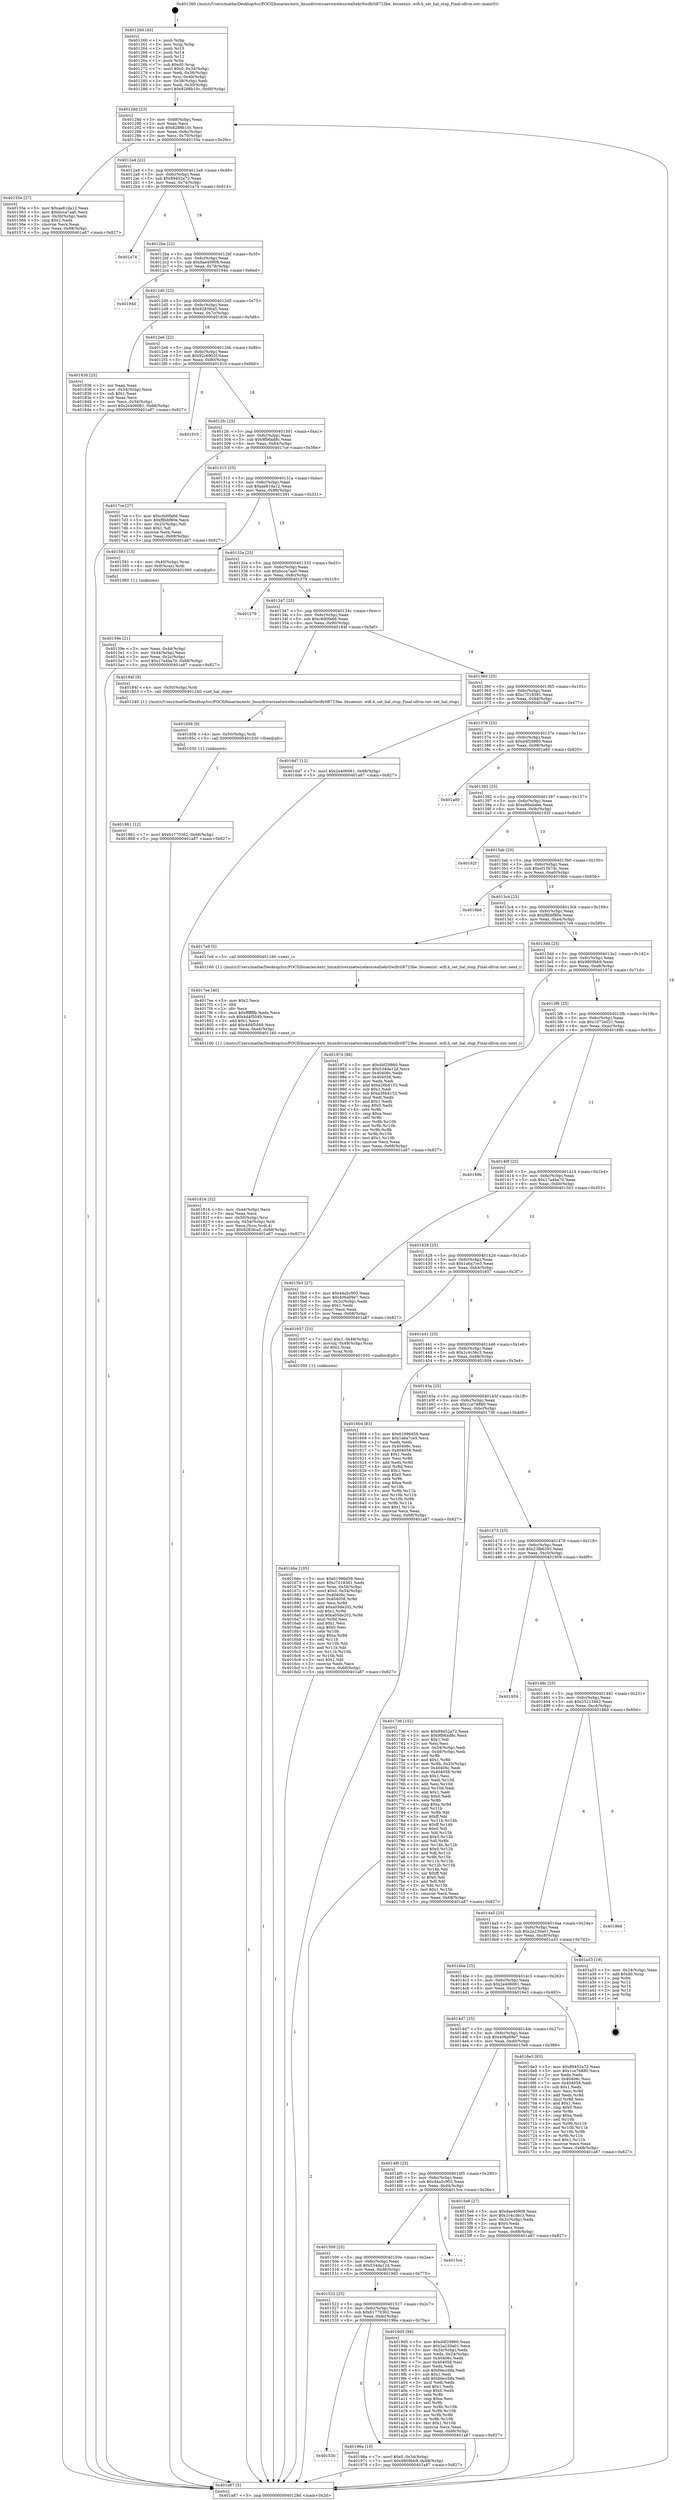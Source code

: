 digraph "0x401260" {
  label = "0x401260 (/mnt/c/Users/mathe/Desktop/tcc/POCII/binaries/extr_linuxdriversnetwirelessrealtekrtlwifirtl8723be..btcoexist..wifi.h_set_hal_stop_Final-ollvm.out::main(0))"
  labelloc = "t"
  node[shape=record]

  Entry [label="",width=0.3,height=0.3,shape=circle,fillcolor=black,style=filled]
  "0x40128d" [label="{
     0x40128d [23]\l
     | [instrs]\l
     &nbsp;&nbsp;0x40128d \<+3\>: mov -0x68(%rbp),%eax\l
     &nbsp;&nbsp;0x401290 \<+2\>: mov %eax,%ecx\l
     &nbsp;&nbsp;0x401292 \<+6\>: sub $0x8288b10c,%ecx\l
     &nbsp;&nbsp;0x401298 \<+3\>: mov %eax,-0x6c(%rbp)\l
     &nbsp;&nbsp;0x40129b \<+3\>: mov %ecx,-0x70(%rbp)\l
     &nbsp;&nbsp;0x40129e \<+6\>: je 000000000040155e \<main+0x2fe\>\l
  }"]
  "0x40155e" [label="{
     0x40155e [27]\l
     | [instrs]\l
     &nbsp;&nbsp;0x40155e \<+5\>: mov $0xae81da12,%eax\l
     &nbsp;&nbsp;0x401563 \<+5\>: mov $0xbcca7aa0,%ecx\l
     &nbsp;&nbsp;0x401568 \<+3\>: mov -0x30(%rbp),%edx\l
     &nbsp;&nbsp;0x40156b \<+3\>: cmp $0x2,%edx\l
     &nbsp;&nbsp;0x40156e \<+3\>: cmovne %ecx,%eax\l
     &nbsp;&nbsp;0x401571 \<+3\>: mov %eax,-0x68(%rbp)\l
     &nbsp;&nbsp;0x401574 \<+5\>: jmp 0000000000401a87 \<main+0x827\>\l
  }"]
  "0x4012a4" [label="{
     0x4012a4 [22]\l
     | [instrs]\l
     &nbsp;&nbsp;0x4012a4 \<+5\>: jmp 00000000004012a9 \<main+0x49\>\l
     &nbsp;&nbsp;0x4012a9 \<+3\>: mov -0x6c(%rbp),%eax\l
     &nbsp;&nbsp;0x4012ac \<+5\>: sub $0x89452a72,%eax\l
     &nbsp;&nbsp;0x4012b1 \<+3\>: mov %eax,-0x74(%rbp)\l
     &nbsp;&nbsp;0x4012b4 \<+6\>: je 0000000000401a74 \<main+0x814\>\l
  }"]
  "0x401a87" [label="{
     0x401a87 [5]\l
     | [instrs]\l
     &nbsp;&nbsp;0x401a87 \<+5\>: jmp 000000000040128d \<main+0x2d\>\l
  }"]
  "0x401260" [label="{
     0x401260 [45]\l
     | [instrs]\l
     &nbsp;&nbsp;0x401260 \<+1\>: push %rbp\l
     &nbsp;&nbsp;0x401261 \<+3\>: mov %rsp,%rbp\l
     &nbsp;&nbsp;0x401264 \<+2\>: push %r15\l
     &nbsp;&nbsp;0x401266 \<+2\>: push %r14\l
     &nbsp;&nbsp;0x401268 \<+2\>: push %r12\l
     &nbsp;&nbsp;0x40126a \<+1\>: push %rbx\l
     &nbsp;&nbsp;0x40126b \<+7\>: sub $0xd0,%rsp\l
     &nbsp;&nbsp;0x401272 \<+7\>: movl $0x0,-0x34(%rbp)\l
     &nbsp;&nbsp;0x401279 \<+3\>: mov %edi,-0x38(%rbp)\l
     &nbsp;&nbsp;0x40127c \<+4\>: mov %rsi,-0x40(%rbp)\l
     &nbsp;&nbsp;0x401280 \<+3\>: mov -0x38(%rbp),%edi\l
     &nbsp;&nbsp;0x401283 \<+3\>: mov %edi,-0x30(%rbp)\l
     &nbsp;&nbsp;0x401286 \<+7\>: movl $0x8288b10c,-0x68(%rbp)\l
  }"]
  Exit [label="",width=0.3,height=0.3,shape=circle,fillcolor=black,style=filled,peripheries=2]
  "0x401a74" [label="{
     0x401a74\l
  }", style=dashed]
  "0x4012ba" [label="{
     0x4012ba [22]\l
     | [instrs]\l
     &nbsp;&nbsp;0x4012ba \<+5\>: jmp 00000000004012bf \<main+0x5f\>\l
     &nbsp;&nbsp;0x4012bf \<+3\>: mov -0x6c(%rbp),%eax\l
     &nbsp;&nbsp;0x4012c2 \<+5\>: sub $0x8ae40908,%eax\l
     &nbsp;&nbsp;0x4012c7 \<+3\>: mov %eax,-0x78(%rbp)\l
     &nbsp;&nbsp;0x4012ca \<+6\>: je 000000000040194d \<main+0x6ed\>\l
  }"]
  "0x40153b" [label="{
     0x40153b\l
  }", style=dashed]
  "0x40194d" [label="{
     0x40194d\l
  }", style=dashed]
  "0x4012d0" [label="{
     0x4012d0 [22]\l
     | [instrs]\l
     &nbsp;&nbsp;0x4012d0 \<+5\>: jmp 00000000004012d5 \<main+0x75\>\l
     &nbsp;&nbsp;0x4012d5 \<+3\>: mov -0x6c(%rbp),%eax\l
     &nbsp;&nbsp;0x4012d8 \<+5\>: sub $0x9283fca5,%eax\l
     &nbsp;&nbsp;0x4012dd \<+3\>: mov %eax,-0x7c(%rbp)\l
     &nbsp;&nbsp;0x4012e0 \<+6\>: je 0000000000401836 \<main+0x5d6\>\l
  }"]
  "0x40196a" [label="{
     0x40196a [19]\l
     | [instrs]\l
     &nbsp;&nbsp;0x40196a \<+7\>: movl $0x0,-0x34(%rbp)\l
     &nbsp;&nbsp;0x401971 \<+7\>: movl $0x9809bb9,-0x68(%rbp)\l
     &nbsp;&nbsp;0x401978 \<+5\>: jmp 0000000000401a87 \<main+0x827\>\l
  }"]
  "0x401836" [label="{
     0x401836 [25]\l
     | [instrs]\l
     &nbsp;&nbsp;0x401836 \<+2\>: xor %eax,%eax\l
     &nbsp;&nbsp;0x401838 \<+3\>: mov -0x54(%rbp),%ecx\l
     &nbsp;&nbsp;0x40183b \<+3\>: sub $0x1,%eax\l
     &nbsp;&nbsp;0x40183e \<+2\>: sub %eax,%ecx\l
     &nbsp;&nbsp;0x401840 \<+3\>: mov %ecx,-0x54(%rbp)\l
     &nbsp;&nbsp;0x401843 \<+7\>: movl $0x2e406061,-0x68(%rbp)\l
     &nbsp;&nbsp;0x40184a \<+5\>: jmp 0000000000401a87 \<main+0x827\>\l
  }"]
  "0x4012e6" [label="{
     0x4012e6 [22]\l
     | [instrs]\l
     &nbsp;&nbsp;0x4012e6 \<+5\>: jmp 00000000004012eb \<main+0x8b\>\l
     &nbsp;&nbsp;0x4012eb \<+3\>: mov -0x6c(%rbp),%eax\l
     &nbsp;&nbsp;0x4012ee \<+5\>: sub $0x92c6902f,%eax\l
     &nbsp;&nbsp;0x4012f3 \<+3\>: mov %eax,-0x80(%rbp)\l
     &nbsp;&nbsp;0x4012f6 \<+6\>: je 0000000000401910 \<main+0x6b0\>\l
  }"]
  "0x401522" [label="{
     0x401522 [25]\l
     | [instrs]\l
     &nbsp;&nbsp;0x401522 \<+5\>: jmp 0000000000401527 \<main+0x2c7\>\l
     &nbsp;&nbsp;0x401527 \<+3\>: mov -0x6c(%rbp),%eax\l
     &nbsp;&nbsp;0x40152a \<+5\>: sub $0x61770362,%eax\l
     &nbsp;&nbsp;0x40152f \<+6\>: mov %eax,-0xdc(%rbp)\l
     &nbsp;&nbsp;0x401535 \<+6\>: je 000000000040196a \<main+0x70a\>\l
  }"]
  "0x401910" [label="{
     0x401910\l
  }", style=dashed]
  "0x4012fc" [label="{
     0x4012fc [25]\l
     | [instrs]\l
     &nbsp;&nbsp;0x4012fc \<+5\>: jmp 0000000000401301 \<main+0xa1\>\l
     &nbsp;&nbsp;0x401301 \<+3\>: mov -0x6c(%rbp),%eax\l
     &nbsp;&nbsp;0x401304 \<+5\>: sub $0x9fb6ad8c,%eax\l
     &nbsp;&nbsp;0x401309 \<+6\>: mov %eax,-0x84(%rbp)\l
     &nbsp;&nbsp;0x40130f \<+6\>: je 00000000004017ce \<main+0x56e\>\l
  }"]
  "0x4019d5" [label="{
     0x4019d5 [94]\l
     | [instrs]\l
     &nbsp;&nbsp;0x4019d5 \<+5\>: mov $0xd4f29860,%eax\l
     &nbsp;&nbsp;0x4019da \<+5\>: mov $0x2a230a01,%ecx\l
     &nbsp;&nbsp;0x4019df \<+3\>: mov -0x34(%rbp),%edx\l
     &nbsp;&nbsp;0x4019e2 \<+3\>: mov %edx,-0x24(%rbp)\l
     &nbsp;&nbsp;0x4019e5 \<+7\>: mov 0x40406c,%edx\l
     &nbsp;&nbsp;0x4019ec \<+7\>: mov 0x404058,%esi\l
     &nbsp;&nbsp;0x4019f3 \<+2\>: mov %edx,%edi\l
     &nbsp;&nbsp;0x4019f5 \<+6\>: sub $0xfdeccbfa,%edi\l
     &nbsp;&nbsp;0x4019fb \<+3\>: sub $0x1,%edi\l
     &nbsp;&nbsp;0x4019fe \<+6\>: add $0xfdeccbfa,%edi\l
     &nbsp;&nbsp;0x401a04 \<+3\>: imul %edi,%edx\l
     &nbsp;&nbsp;0x401a07 \<+3\>: and $0x1,%edx\l
     &nbsp;&nbsp;0x401a0a \<+3\>: cmp $0x0,%edx\l
     &nbsp;&nbsp;0x401a0d \<+4\>: sete %r8b\l
     &nbsp;&nbsp;0x401a11 \<+3\>: cmp $0xa,%esi\l
     &nbsp;&nbsp;0x401a14 \<+4\>: setl %r9b\l
     &nbsp;&nbsp;0x401a18 \<+3\>: mov %r8b,%r10b\l
     &nbsp;&nbsp;0x401a1b \<+3\>: and %r9b,%r10b\l
     &nbsp;&nbsp;0x401a1e \<+3\>: xor %r9b,%r8b\l
     &nbsp;&nbsp;0x401a21 \<+3\>: or %r8b,%r10b\l
     &nbsp;&nbsp;0x401a24 \<+4\>: test $0x1,%r10b\l
     &nbsp;&nbsp;0x401a28 \<+3\>: cmovne %ecx,%eax\l
     &nbsp;&nbsp;0x401a2b \<+3\>: mov %eax,-0x68(%rbp)\l
     &nbsp;&nbsp;0x401a2e \<+5\>: jmp 0000000000401a87 \<main+0x827\>\l
  }"]
  "0x4017ce" [label="{
     0x4017ce [27]\l
     | [instrs]\l
     &nbsp;&nbsp;0x4017ce \<+5\>: mov $0xc6d0fa66,%eax\l
     &nbsp;&nbsp;0x4017d3 \<+5\>: mov $0xf8bbf80e,%ecx\l
     &nbsp;&nbsp;0x4017d8 \<+3\>: mov -0x25(%rbp),%dl\l
     &nbsp;&nbsp;0x4017db \<+3\>: test $0x1,%dl\l
     &nbsp;&nbsp;0x4017de \<+3\>: cmovne %ecx,%eax\l
     &nbsp;&nbsp;0x4017e1 \<+3\>: mov %eax,-0x68(%rbp)\l
     &nbsp;&nbsp;0x4017e4 \<+5\>: jmp 0000000000401a87 \<main+0x827\>\l
  }"]
  "0x401315" [label="{
     0x401315 [25]\l
     | [instrs]\l
     &nbsp;&nbsp;0x401315 \<+5\>: jmp 000000000040131a \<main+0xba\>\l
     &nbsp;&nbsp;0x40131a \<+3\>: mov -0x6c(%rbp),%eax\l
     &nbsp;&nbsp;0x40131d \<+5\>: sub $0xae81da12,%eax\l
     &nbsp;&nbsp;0x401322 \<+6\>: mov %eax,-0x88(%rbp)\l
     &nbsp;&nbsp;0x401328 \<+6\>: je 0000000000401591 \<main+0x331\>\l
  }"]
  "0x401509" [label="{
     0x401509 [25]\l
     | [instrs]\l
     &nbsp;&nbsp;0x401509 \<+5\>: jmp 000000000040150e \<main+0x2ae\>\l
     &nbsp;&nbsp;0x40150e \<+3\>: mov -0x6c(%rbp),%eax\l
     &nbsp;&nbsp;0x401511 \<+5\>: sub $0x534da12d,%eax\l
     &nbsp;&nbsp;0x401516 \<+6\>: mov %eax,-0xd8(%rbp)\l
     &nbsp;&nbsp;0x40151c \<+6\>: je 00000000004019d5 \<main+0x775\>\l
  }"]
  "0x401591" [label="{
     0x401591 [13]\l
     | [instrs]\l
     &nbsp;&nbsp;0x401591 \<+4\>: mov -0x40(%rbp),%rax\l
     &nbsp;&nbsp;0x401595 \<+4\>: mov 0x8(%rax),%rdi\l
     &nbsp;&nbsp;0x401599 \<+5\>: call 0000000000401060 \<atoi@plt\>\l
     | [calls]\l
     &nbsp;&nbsp;0x401060 \{1\} (unknown)\l
  }"]
  "0x40132e" [label="{
     0x40132e [25]\l
     | [instrs]\l
     &nbsp;&nbsp;0x40132e \<+5\>: jmp 0000000000401333 \<main+0xd3\>\l
     &nbsp;&nbsp;0x401333 \<+3\>: mov -0x6c(%rbp),%eax\l
     &nbsp;&nbsp;0x401336 \<+5\>: sub $0xbcca7aa0,%eax\l
     &nbsp;&nbsp;0x40133b \<+6\>: mov %eax,-0x8c(%rbp)\l
     &nbsp;&nbsp;0x401341 \<+6\>: je 0000000000401579 \<main+0x319\>\l
  }"]
  "0x40159e" [label="{
     0x40159e [21]\l
     | [instrs]\l
     &nbsp;&nbsp;0x40159e \<+3\>: mov %eax,-0x44(%rbp)\l
     &nbsp;&nbsp;0x4015a1 \<+3\>: mov -0x44(%rbp),%eax\l
     &nbsp;&nbsp;0x4015a4 \<+3\>: mov %eax,-0x2c(%rbp)\l
     &nbsp;&nbsp;0x4015a7 \<+7\>: movl $0x17a4ba70,-0x68(%rbp)\l
     &nbsp;&nbsp;0x4015ae \<+5\>: jmp 0000000000401a87 \<main+0x827\>\l
  }"]
  "0x4015ce" [label="{
     0x4015ce\l
  }", style=dashed]
  "0x401579" [label="{
     0x401579\l
  }", style=dashed]
  "0x401347" [label="{
     0x401347 [25]\l
     | [instrs]\l
     &nbsp;&nbsp;0x401347 \<+5\>: jmp 000000000040134c \<main+0xec\>\l
     &nbsp;&nbsp;0x40134c \<+3\>: mov -0x6c(%rbp),%eax\l
     &nbsp;&nbsp;0x40134f \<+5\>: sub $0xc6d0fa66,%eax\l
     &nbsp;&nbsp;0x401354 \<+6\>: mov %eax,-0x90(%rbp)\l
     &nbsp;&nbsp;0x40135a \<+6\>: je 000000000040184f \<main+0x5ef\>\l
  }"]
  "0x401861" [label="{
     0x401861 [12]\l
     | [instrs]\l
     &nbsp;&nbsp;0x401861 \<+7\>: movl $0x61770362,-0x68(%rbp)\l
     &nbsp;&nbsp;0x401868 \<+5\>: jmp 0000000000401a87 \<main+0x827\>\l
  }"]
  "0x40184f" [label="{
     0x40184f [9]\l
     | [instrs]\l
     &nbsp;&nbsp;0x40184f \<+4\>: mov -0x50(%rbp),%rdi\l
     &nbsp;&nbsp;0x401853 \<+5\>: call 0000000000401240 \<set_hal_stop\>\l
     | [calls]\l
     &nbsp;&nbsp;0x401240 \{1\} (/mnt/c/Users/mathe/Desktop/tcc/POCII/binaries/extr_linuxdriversnetwirelessrealtekrtlwifirtl8723be..btcoexist..wifi.h_set_hal_stop_Final-ollvm.out::set_hal_stop)\l
  }"]
  "0x401360" [label="{
     0x401360 [25]\l
     | [instrs]\l
     &nbsp;&nbsp;0x401360 \<+5\>: jmp 0000000000401365 \<main+0x105\>\l
     &nbsp;&nbsp;0x401365 \<+3\>: mov -0x6c(%rbp),%eax\l
     &nbsp;&nbsp;0x401368 \<+5\>: sub $0xc7018381,%eax\l
     &nbsp;&nbsp;0x40136d \<+6\>: mov %eax,-0x94(%rbp)\l
     &nbsp;&nbsp;0x401373 \<+6\>: je 00000000004016d7 \<main+0x477\>\l
  }"]
  "0x401858" [label="{
     0x401858 [9]\l
     | [instrs]\l
     &nbsp;&nbsp;0x401858 \<+4\>: mov -0x50(%rbp),%rdi\l
     &nbsp;&nbsp;0x40185c \<+5\>: call 0000000000401030 \<free@plt\>\l
     | [calls]\l
     &nbsp;&nbsp;0x401030 \{1\} (unknown)\l
  }"]
  "0x4016d7" [label="{
     0x4016d7 [12]\l
     | [instrs]\l
     &nbsp;&nbsp;0x4016d7 \<+7\>: movl $0x2e406061,-0x68(%rbp)\l
     &nbsp;&nbsp;0x4016de \<+5\>: jmp 0000000000401a87 \<main+0x827\>\l
  }"]
  "0x401379" [label="{
     0x401379 [25]\l
     | [instrs]\l
     &nbsp;&nbsp;0x401379 \<+5\>: jmp 000000000040137e \<main+0x11e\>\l
     &nbsp;&nbsp;0x40137e \<+3\>: mov -0x6c(%rbp),%eax\l
     &nbsp;&nbsp;0x401381 \<+5\>: sub $0xd4f29860,%eax\l
     &nbsp;&nbsp;0x401386 \<+6\>: mov %eax,-0x98(%rbp)\l
     &nbsp;&nbsp;0x40138c \<+6\>: je 0000000000401a80 \<main+0x820\>\l
  }"]
  "0x401816" [label="{
     0x401816 [32]\l
     | [instrs]\l
     &nbsp;&nbsp;0x401816 \<+6\>: mov -0xe4(%rbp),%ecx\l
     &nbsp;&nbsp;0x40181c \<+3\>: imul %eax,%ecx\l
     &nbsp;&nbsp;0x40181f \<+4\>: mov -0x50(%rbp),%rsi\l
     &nbsp;&nbsp;0x401823 \<+4\>: movslq -0x54(%rbp),%rdi\l
     &nbsp;&nbsp;0x401827 \<+3\>: mov %ecx,(%rsi,%rdi,4)\l
     &nbsp;&nbsp;0x40182a \<+7\>: movl $0x9283fca5,-0x68(%rbp)\l
     &nbsp;&nbsp;0x401831 \<+5\>: jmp 0000000000401a87 \<main+0x827\>\l
  }"]
  "0x401a80" [label="{
     0x401a80\l
  }", style=dashed]
  "0x401392" [label="{
     0x401392 [25]\l
     | [instrs]\l
     &nbsp;&nbsp;0x401392 \<+5\>: jmp 0000000000401397 \<main+0x137\>\l
     &nbsp;&nbsp;0x401397 \<+3\>: mov -0x6c(%rbp),%eax\l
     &nbsp;&nbsp;0x40139a \<+5\>: sub $0xe86ebdee,%eax\l
     &nbsp;&nbsp;0x40139f \<+6\>: mov %eax,-0x9c(%rbp)\l
     &nbsp;&nbsp;0x4013a5 \<+6\>: je 000000000040192f \<main+0x6cf\>\l
  }"]
  "0x4017ee" [label="{
     0x4017ee [40]\l
     | [instrs]\l
     &nbsp;&nbsp;0x4017ee \<+5\>: mov $0x2,%ecx\l
     &nbsp;&nbsp;0x4017f3 \<+1\>: cltd\l
     &nbsp;&nbsp;0x4017f4 \<+2\>: idiv %ecx\l
     &nbsp;&nbsp;0x4017f6 \<+6\>: imul $0xfffffffe,%edx,%ecx\l
     &nbsp;&nbsp;0x4017fc \<+6\>: sub $0x4d4f5049,%ecx\l
     &nbsp;&nbsp;0x401802 \<+3\>: add $0x1,%ecx\l
     &nbsp;&nbsp;0x401805 \<+6\>: add $0x4d4f5049,%ecx\l
     &nbsp;&nbsp;0x40180b \<+6\>: mov %ecx,-0xe4(%rbp)\l
     &nbsp;&nbsp;0x401811 \<+5\>: call 0000000000401160 \<next_i\>\l
     | [calls]\l
     &nbsp;&nbsp;0x401160 \{1\} (/mnt/c/Users/mathe/Desktop/tcc/POCII/binaries/extr_linuxdriversnetwirelessrealtekrtlwifirtl8723be..btcoexist..wifi.h_set_hal_stop_Final-ollvm.out::next_i)\l
  }"]
  "0x40192f" [label="{
     0x40192f\l
  }", style=dashed]
  "0x4013ab" [label="{
     0x4013ab [25]\l
     | [instrs]\l
     &nbsp;&nbsp;0x4013ab \<+5\>: jmp 00000000004013b0 \<main+0x150\>\l
     &nbsp;&nbsp;0x4013b0 \<+3\>: mov -0x6c(%rbp),%eax\l
     &nbsp;&nbsp;0x4013b3 \<+5\>: sub $0xef15b74c,%eax\l
     &nbsp;&nbsp;0x4013b8 \<+6\>: mov %eax,-0xa0(%rbp)\l
     &nbsp;&nbsp;0x4013be \<+6\>: je 00000000004018b6 \<main+0x656\>\l
  }"]
  "0x40166e" [label="{
     0x40166e [105]\l
     | [instrs]\l
     &nbsp;&nbsp;0x40166e \<+5\>: mov $0x61996d59,%ecx\l
     &nbsp;&nbsp;0x401673 \<+5\>: mov $0xc7018381,%edx\l
     &nbsp;&nbsp;0x401678 \<+4\>: mov %rax,-0x50(%rbp)\l
     &nbsp;&nbsp;0x40167c \<+7\>: movl $0x0,-0x54(%rbp)\l
     &nbsp;&nbsp;0x401683 \<+7\>: mov 0x40406c,%esi\l
     &nbsp;&nbsp;0x40168a \<+8\>: mov 0x404058,%r8d\l
     &nbsp;&nbsp;0x401692 \<+3\>: mov %esi,%r9d\l
     &nbsp;&nbsp;0x401695 \<+7\>: add $0xa05de202,%r9d\l
     &nbsp;&nbsp;0x40169c \<+4\>: sub $0x1,%r9d\l
     &nbsp;&nbsp;0x4016a0 \<+7\>: sub $0xa05de202,%r9d\l
     &nbsp;&nbsp;0x4016a7 \<+4\>: imul %r9d,%esi\l
     &nbsp;&nbsp;0x4016ab \<+3\>: and $0x1,%esi\l
     &nbsp;&nbsp;0x4016ae \<+3\>: cmp $0x0,%esi\l
     &nbsp;&nbsp;0x4016b1 \<+4\>: sete %r10b\l
     &nbsp;&nbsp;0x4016b5 \<+4\>: cmp $0xa,%r8d\l
     &nbsp;&nbsp;0x4016b9 \<+4\>: setl %r11b\l
     &nbsp;&nbsp;0x4016bd \<+3\>: mov %r10b,%bl\l
     &nbsp;&nbsp;0x4016c0 \<+3\>: and %r11b,%bl\l
     &nbsp;&nbsp;0x4016c3 \<+3\>: xor %r11b,%r10b\l
     &nbsp;&nbsp;0x4016c6 \<+3\>: or %r10b,%bl\l
     &nbsp;&nbsp;0x4016c9 \<+3\>: test $0x1,%bl\l
     &nbsp;&nbsp;0x4016cc \<+3\>: cmovne %edx,%ecx\l
     &nbsp;&nbsp;0x4016cf \<+3\>: mov %ecx,-0x68(%rbp)\l
     &nbsp;&nbsp;0x4016d2 \<+5\>: jmp 0000000000401a87 \<main+0x827\>\l
  }"]
  "0x4018b6" [label="{
     0x4018b6\l
  }", style=dashed]
  "0x4013c4" [label="{
     0x4013c4 [25]\l
     | [instrs]\l
     &nbsp;&nbsp;0x4013c4 \<+5\>: jmp 00000000004013c9 \<main+0x169\>\l
     &nbsp;&nbsp;0x4013c9 \<+3\>: mov -0x6c(%rbp),%eax\l
     &nbsp;&nbsp;0x4013cc \<+5\>: sub $0xf8bbf80e,%eax\l
     &nbsp;&nbsp;0x4013d1 \<+6\>: mov %eax,-0xa4(%rbp)\l
     &nbsp;&nbsp;0x4013d7 \<+6\>: je 00000000004017e9 \<main+0x589\>\l
  }"]
  "0x4014f0" [label="{
     0x4014f0 [25]\l
     | [instrs]\l
     &nbsp;&nbsp;0x4014f0 \<+5\>: jmp 00000000004014f5 \<main+0x295\>\l
     &nbsp;&nbsp;0x4014f5 \<+3\>: mov -0x6c(%rbp),%eax\l
     &nbsp;&nbsp;0x4014f8 \<+5\>: sub $0x44a5c903,%eax\l
     &nbsp;&nbsp;0x4014fd \<+6\>: mov %eax,-0xd4(%rbp)\l
     &nbsp;&nbsp;0x401503 \<+6\>: je 00000000004015ce \<main+0x36e\>\l
  }"]
  "0x4017e9" [label="{
     0x4017e9 [5]\l
     | [instrs]\l
     &nbsp;&nbsp;0x4017e9 \<+5\>: call 0000000000401160 \<next_i\>\l
     | [calls]\l
     &nbsp;&nbsp;0x401160 \{1\} (/mnt/c/Users/mathe/Desktop/tcc/POCII/binaries/extr_linuxdriversnetwirelessrealtekrtlwifirtl8723be..btcoexist..wifi.h_set_hal_stop_Final-ollvm.out::next_i)\l
  }"]
  "0x4013dd" [label="{
     0x4013dd [25]\l
     | [instrs]\l
     &nbsp;&nbsp;0x4013dd \<+5\>: jmp 00000000004013e2 \<main+0x182\>\l
     &nbsp;&nbsp;0x4013e2 \<+3\>: mov -0x6c(%rbp),%eax\l
     &nbsp;&nbsp;0x4013e5 \<+5\>: sub $0x9809bb9,%eax\l
     &nbsp;&nbsp;0x4013ea \<+6\>: mov %eax,-0xa8(%rbp)\l
     &nbsp;&nbsp;0x4013f0 \<+6\>: je 000000000040197d \<main+0x71d\>\l
  }"]
  "0x4015e9" [label="{
     0x4015e9 [27]\l
     | [instrs]\l
     &nbsp;&nbsp;0x4015e9 \<+5\>: mov $0x8ae40908,%eax\l
     &nbsp;&nbsp;0x4015ee \<+5\>: mov $0x1c4c36c3,%ecx\l
     &nbsp;&nbsp;0x4015f3 \<+3\>: mov -0x2c(%rbp),%edx\l
     &nbsp;&nbsp;0x4015f6 \<+3\>: cmp $0x0,%edx\l
     &nbsp;&nbsp;0x4015f9 \<+3\>: cmove %ecx,%eax\l
     &nbsp;&nbsp;0x4015fc \<+3\>: mov %eax,-0x68(%rbp)\l
     &nbsp;&nbsp;0x4015ff \<+5\>: jmp 0000000000401a87 \<main+0x827\>\l
  }"]
  "0x40197d" [label="{
     0x40197d [88]\l
     | [instrs]\l
     &nbsp;&nbsp;0x40197d \<+5\>: mov $0xd4f29860,%eax\l
     &nbsp;&nbsp;0x401982 \<+5\>: mov $0x534da12d,%ecx\l
     &nbsp;&nbsp;0x401987 \<+7\>: mov 0x40406c,%edx\l
     &nbsp;&nbsp;0x40198e \<+7\>: mov 0x404058,%esi\l
     &nbsp;&nbsp;0x401995 \<+2\>: mov %edx,%edi\l
     &nbsp;&nbsp;0x401997 \<+6\>: add $0xa26b4153,%edi\l
     &nbsp;&nbsp;0x40199d \<+3\>: sub $0x1,%edi\l
     &nbsp;&nbsp;0x4019a0 \<+6\>: sub $0xa26b4153,%edi\l
     &nbsp;&nbsp;0x4019a6 \<+3\>: imul %edi,%edx\l
     &nbsp;&nbsp;0x4019a9 \<+3\>: and $0x1,%edx\l
     &nbsp;&nbsp;0x4019ac \<+3\>: cmp $0x0,%edx\l
     &nbsp;&nbsp;0x4019af \<+4\>: sete %r8b\l
     &nbsp;&nbsp;0x4019b3 \<+3\>: cmp $0xa,%esi\l
     &nbsp;&nbsp;0x4019b6 \<+4\>: setl %r9b\l
     &nbsp;&nbsp;0x4019ba \<+3\>: mov %r8b,%r10b\l
     &nbsp;&nbsp;0x4019bd \<+3\>: and %r9b,%r10b\l
     &nbsp;&nbsp;0x4019c0 \<+3\>: xor %r9b,%r8b\l
     &nbsp;&nbsp;0x4019c3 \<+3\>: or %r8b,%r10b\l
     &nbsp;&nbsp;0x4019c6 \<+4\>: test $0x1,%r10b\l
     &nbsp;&nbsp;0x4019ca \<+3\>: cmovne %ecx,%eax\l
     &nbsp;&nbsp;0x4019cd \<+3\>: mov %eax,-0x68(%rbp)\l
     &nbsp;&nbsp;0x4019d0 \<+5\>: jmp 0000000000401a87 \<main+0x827\>\l
  }"]
  "0x4013f6" [label="{
     0x4013f6 [25]\l
     | [instrs]\l
     &nbsp;&nbsp;0x4013f6 \<+5\>: jmp 00000000004013fb \<main+0x19b\>\l
     &nbsp;&nbsp;0x4013fb \<+3\>: mov -0x6c(%rbp),%eax\l
     &nbsp;&nbsp;0x4013fe \<+5\>: sub $0x1072e021,%eax\l
     &nbsp;&nbsp;0x401403 \<+6\>: mov %eax,-0xac(%rbp)\l
     &nbsp;&nbsp;0x401409 \<+6\>: je 000000000040189b \<main+0x63b\>\l
  }"]
  "0x4014d7" [label="{
     0x4014d7 [25]\l
     | [instrs]\l
     &nbsp;&nbsp;0x4014d7 \<+5\>: jmp 00000000004014dc \<main+0x27c\>\l
     &nbsp;&nbsp;0x4014dc \<+3\>: mov -0x6c(%rbp),%eax\l
     &nbsp;&nbsp;0x4014df \<+5\>: sub $0x406a09e7,%eax\l
     &nbsp;&nbsp;0x4014e4 \<+6\>: mov %eax,-0xd0(%rbp)\l
     &nbsp;&nbsp;0x4014ea \<+6\>: je 00000000004015e9 \<main+0x389\>\l
  }"]
  "0x40189b" [label="{
     0x40189b\l
  }", style=dashed]
  "0x40140f" [label="{
     0x40140f [25]\l
     | [instrs]\l
     &nbsp;&nbsp;0x40140f \<+5\>: jmp 0000000000401414 \<main+0x1b4\>\l
     &nbsp;&nbsp;0x401414 \<+3\>: mov -0x6c(%rbp),%eax\l
     &nbsp;&nbsp;0x401417 \<+5\>: sub $0x17a4ba70,%eax\l
     &nbsp;&nbsp;0x40141c \<+6\>: mov %eax,-0xb0(%rbp)\l
     &nbsp;&nbsp;0x401422 \<+6\>: je 00000000004015b3 \<main+0x353\>\l
  }"]
  "0x4016e3" [label="{
     0x4016e3 [83]\l
     | [instrs]\l
     &nbsp;&nbsp;0x4016e3 \<+5\>: mov $0x89452a72,%eax\l
     &nbsp;&nbsp;0x4016e8 \<+5\>: mov $0x1ce76880,%ecx\l
     &nbsp;&nbsp;0x4016ed \<+2\>: xor %edx,%edx\l
     &nbsp;&nbsp;0x4016ef \<+7\>: mov 0x40406c,%esi\l
     &nbsp;&nbsp;0x4016f6 \<+7\>: mov 0x404058,%edi\l
     &nbsp;&nbsp;0x4016fd \<+3\>: sub $0x1,%edx\l
     &nbsp;&nbsp;0x401700 \<+3\>: mov %esi,%r8d\l
     &nbsp;&nbsp;0x401703 \<+3\>: add %edx,%r8d\l
     &nbsp;&nbsp;0x401706 \<+4\>: imul %r8d,%esi\l
     &nbsp;&nbsp;0x40170a \<+3\>: and $0x1,%esi\l
     &nbsp;&nbsp;0x40170d \<+3\>: cmp $0x0,%esi\l
     &nbsp;&nbsp;0x401710 \<+4\>: sete %r9b\l
     &nbsp;&nbsp;0x401714 \<+3\>: cmp $0xa,%edi\l
     &nbsp;&nbsp;0x401717 \<+4\>: setl %r10b\l
     &nbsp;&nbsp;0x40171b \<+3\>: mov %r9b,%r11b\l
     &nbsp;&nbsp;0x40171e \<+3\>: and %r10b,%r11b\l
     &nbsp;&nbsp;0x401721 \<+3\>: xor %r10b,%r9b\l
     &nbsp;&nbsp;0x401724 \<+3\>: or %r9b,%r11b\l
     &nbsp;&nbsp;0x401727 \<+4\>: test $0x1,%r11b\l
     &nbsp;&nbsp;0x40172b \<+3\>: cmovne %ecx,%eax\l
     &nbsp;&nbsp;0x40172e \<+3\>: mov %eax,-0x68(%rbp)\l
     &nbsp;&nbsp;0x401731 \<+5\>: jmp 0000000000401a87 \<main+0x827\>\l
  }"]
  "0x4015b3" [label="{
     0x4015b3 [27]\l
     | [instrs]\l
     &nbsp;&nbsp;0x4015b3 \<+5\>: mov $0x44a5c903,%eax\l
     &nbsp;&nbsp;0x4015b8 \<+5\>: mov $0x406a09e7,%ecx\l
     &nbsp;&nbsp;0x4015bd \<+3\>: mov -0x2c(%rbp),%edx\l
     &nbsp;&nbsp;0x4015c0 \<+3\>: cmp $0x1,%edx\l
     &nbsp;&nbsp;0x4015c3 \<+3\>: cmovl %ecx,%eax\l
     &nbsp;&nbsp;0x4015c6 \<+3\>: mov %eax,-0x68(%rbp)\l
     &nbsp;&nbsp;0x4015c9 \<+5\>: jmp 0000000000401a87 \<main+0x827\>\l
  }"]
  "0x401428" [label="{
     0x401428 [25]\l
     | [instrs]\l
     &nbsp;&nbsp;0x401428 \<+5\>: jmp 000000000040142d \<main+0x1cd\>\l
     &nbsp;&nbsp;0x40142d \<+3\>: mov -0x6c(%rbp),%eax\l
     &nbsp;&nbsp;0x401430 \<+5\>: sub $0x1a6a7ce5,%eax\l
     &nbsp;&nbsp;0x401435 \<+6\>: mov %eax,-0xb4(%rbp)\l
     &nbsp;&nbsp;0x40143b \<+6\>: je 0000000000401657 \<main+0x3f7\>\l
  }"]
  "0x4014be" [label="{
     0x4014be [25]\l
     | [instrs]\l
     &nbsp;&nbsp;0x4014be \<+5\>: jmp 00000000004014c3 \<main+0x263\>\l
     &nbsp;&nbsp;0x4014c3 \<+3\>: mov -0x6c(%rbp),%eax\l
     &nbsp;&nbsp;0x4014c6 \<+5\>: sub $0x2e406061,%eax\l
     &nbsp;&nbsp;0x4014cb \<+6\>: mov %eax,-0xcc(%rbp)\l
     &nbsp;&nbsp;0x4014d1 \<+6\>: je 00000000004016e3 \<main+0x483\>\l
  }"]
  "0x401657" [label="{
     0x401657 [23]\l
     | [instrs]\l
     &nbsp;&nbsp;0x401657 \<+7\>: movl $0x1,-0x48(%rbp)\l
     &nbsp;&nbsp;0x40165e \<+4\>: movslq -0x48(%rbp),%rax\l
     &nbsp;&nbsp;0x401662 \<+4\>: shl $0x2,%rax\l
     &nbsp;&nbsp;0x401666 \<+3\>: mov %rax,%rdi\l
     &nbsp;&nbsp;0x401669 \<+5\>: call 0000000000401050 \<malloc@plt\>\l
     | [calls]\l
     &nbsp;&nbsp;0x401050 \{1\} (unknown)\l
  }"]
  "0x401441" [label="{
     0x401441 [25]\l
     | [instrs]\l
     &nbsp;&nbsp;0x401441 \<+5\>: jmp 0000000000401446 \<main+0x1e6\>\l
     &nbsp;&nbsp;0x401446 \<+3\>: mov -0x6c(%rbp),%eax\l
     &nbsp;&nbsp;0x401449 \<+5\>: sub $0x1c4c36c3,%eax\l
     &nbsp;&nbsp;0x40144e \<+6\>: mov %eax,-0xb8(%rbp)\l
     &nbsp;&nbsp;0x401454 \<+6\>: je 0000000000401604 \<main+0x3a4\>\l
  }"]
  "0x401a33" [label="{
     0x401a33 [19]\l
     | [instrs]\l
     &nbsp;&nbsp;0x401a33 \<+3\>: mov -0x24(%rbp),%eax\l
     &nbsp;&nbsp;0x401a36 \<+7\>: add $0xd0,%rsp\l
     &nbsp;&nbsp;0x401a3d \<+1\>: pop %rbx\l
     &nbsp;&nbsp;0x401a3e \<+2\>: pop %r12\l
     &nbsp;&nbsp;0x401a40 \<+2\>: pop %r14\l
     &nbsp;&nbsp;0x401a42 \<+2\>: pop %r15\l
     &nbsp;&nbsp;0x401a44 \<+1\>: pop %rbp\l
     &nbsp;&nbsp;0x401a45 \<+1\>: ret\l
  }"]
  "0x401604" [label="{
     0x401604 [83]\l
     | [instrs]\l
     &nbsp;&nbsp;0x401604 \<+5\>: mov $0x61996d59,%eax\l
     &nbsp;&nbsp;0x401609 \<+5\>: mov $0x1a6a7ce5,%ecx\l
     &nbsp;&nbsp;0x40160e \<+2\>: xor %edx,%edx\l
     &nbsp;&nbsp;0x401610 \<+7\>: mov 0x40406c,%esi\l
     &nbsp;&nbsp;0x401617 \<+7\>: mov 0x404058,%edi\l
     &nbsp;&nbsp;0x40161e \<+3\>: sub $0x1,%edx\l
     &nbsp;&nbsp;0x401621 \<+3\>: mov %esi,%r8d\l
     &nbsp;&nbsp;0x401624 \<+3\>: add %edx,%r8d\l
     &nbsp;&nbsp;0x401627 \<+4\>: imul %r8d,%esi\l
     &nbsp;&nbsp;0x40162b \<+3\>: and $0x1,%esi\l
     &nbsp;&nbsp;0x40162e \<+3\>: cmp $0x0,%esi\l
     &nbsp;&nbsp;0x401631 \<+4\>: sete %r9b\l
     &nbsp;&nbsp;0x401635 \<+3\>: cmp $0xa,%edi\l
     &nbsp;&nbsp;0x401638 \<+4\>: setl %r10b\l
     &nbsp;&nbsp;0x40163c \<+3\>: mov %r9b,%r11b\l
     &nbsp;&nbsp;0x40163f \<+3\>: and %r10b,%r11b\l
     &nbsp;&nbsp;0x401642 \<+3\>: xor %r10b,%r9b\l
     &nbsp;&nbsp;0x401645 \<+3\>: or %r9b,%r11b\l
     &nbsp;&nbsp;0x401648 \<+4\>: test $0x1,%r11b\l
     &nbsp;&nbsp;0x40164c \<+3\>: cmovne %ecx,%eax\l
     &nbsp;&nbsp;0x40164f \<+3\>: mov %eax,-0x68(%rbp)\l
     &nbsp;&nbsp;0x401652 \<+5\>: jmp 0000000000401a87 \<main+0x827\>\l
  }"]
  "0x40145a" [label="{
     0x40145a [25]\l
     | [instrs]\l
     &nbsp;&nbsp;0x40145a \<+5\>: jmp 000000000040145f \<main+0x1ff\>\l
     &nbsp;&nbsp;0x40145f \<+3\>: mov -0x6c(%rbp),%eax\l
     &nbsp;&nbsp;0x401462 \<+5\>: sub $0x1ce76880,%eax\l
     &nbsp;&nbsp;0x401467 \<+6\>: mov %eax,-0xbc(%rbp)\l
     &nbsp;&nbsp;0x40146d \<+6\>: je 0000000000401736 \<main+0x4d6\>\l
  }"]
  "0x4014a5" [label="{
     0x4014a5 [25]\l
     | [instrs]\l
     &nbsp;&nbsp;0x4014a5 \<+5\>: jmp 00000000004014aa \<main+0x24a\>\l
     &nbsp;&nbsp;0x4014aa \<+3\>: mov -0x6c(%rbp),%eax\l
     &nbsp;&nbsp;0x4014ad \<+5\>: sub $0x2a230a01,%eax\l
     &nbsp;&nbsp;0x4014b2 \<+6\>: mov %eax,-0xc8(%rbp)\l
     &nbsp;&nbsp;0x4014b8 \<+6\>: je 0000000000401a33 \<main+0x7d3\>\l
  }"]
  "0x401736" [label="{
     0x401736 [152]\l
     | [instrs]\l
     &nbsp;&nbsp;0x401736 \<+5\>: mov $0x89452a72,%eax\l
     &nbsp;&nbsp;0x40173b \<+5\>: mov $0x9fb6ad8c,%ecx\l
     &nbsp;&nbsp;0x401740 \<+2\>: mov $0x1,%dl\l
     &nbsp;&nbsp;0x401742 \<+2\>: xor %esi,%esi\l
     &nbsp;&nbsp;0x401744 \<+3\>: mov -0x54(%rbp),%edi\l
     &nbsp;&nbsp;0x401747 \<+3\>: cmp -0x48(%rbp),%edi\l
     &nbsp;&nbsp;0x40174a \<+4\>: setl %r8b\l
     &nbsp;&nbsp;0x40174e \<+4\>: and $0x1,%r8b\l
     &nbsp;&nbsp;0x401752 \<+4\>: mov %r8b,-0x25(%rbp)\l
     &nbsp;&nbsp;0x401756 \<+7\>: mov 0x40406c,%edi\l
     &nbsp;&nbsp;0x40175d \<+8\>: mov 0x404058,%r9d\l
     &nbsp;&nbsp;0x401765 \<+3\>: sub $0x1,%esi\l
     &nbsp;&nbsp;0x401768 \<+3\>: mov %edi,%r10d\l
     &nbsp;&nbsp;0x40176b \<+3\>: add %esi,%r10d\l
     &nbsp;&nbsp;0x40176e \<+4\>: imul %r10d,%edi\l
     &nbsp;&nbsp;0x401772 \<+3\>: and $0x1,%edi\l
     &nbsp;&nbsp;0x401775 \<+3\>: cmp $0x0,%edi\l
     &nbsp;&nbsp;0x401778 \<+4\>: sete %r8b\l
     &nbsp;&nbsp;0x40177c \<+4\>: cmp $0xa,%r9d\l
     &nbsp;&nbsp;0x401780 \<+4\>: setl %r11b\l
     &nbsp;&nbsp;0x401784 \<+3\>: mov %r8b,%bl\l
     &nbsp;&nbsp;0x401787 \<+3\>: xor $0xff,%bl\l
     &nbsp;&nbsp;0x40178a \<+3\>: mov %r11b,%r14b\l
     &nbsp;&nbsp;0x40178d \<+4\>: xor $0xff,%r14b\l
     &nbsp;&nbsp;0x401791 \<+3\>: xor $0x0,%dl\l
     &nbsp;&nbsp;0x401794 \<+3\>: mov %bl,%r15b\l
     &nbsp;&nbsp;0x401797 \<+4\>: and $0x0,%r15b\l
     &nbsp;&nbsp;0x40179b \<+3\>: and %dl,%r8b\l
     &nbsp;&nbsp;0x40179e \<+3\>: mov %r14b,%r12b\l
     &nbsp;&nbsp;0x4017a1 \<+4\>: and $0x0,%r12b\l
     &nbsp;&nbsp;0x4017a5 \<+3\>: and %dl,%r11b\l
     &nbsp;&nbsp;0x4017a8 \<+3\>: or %r8b,%r15b\l
     &nbsp;&nbsp;0x4017ab \<+3\>: or %r11b,%r12b\l
     &nbsp;&nbsp;0x4017ae \<+3\>: xor %r12b,%r15b\l
     &nbsp;&nbsp;0x4017b1 \<+3\>: or %r14b,%bl\l
     &nbsp;&nbsp;0x4017b4 \<+3\>: xor $0xff,%bl\l
     &nbsp;&nbsp;0x4017b7 \<+3\>: or $0x0,%dl\l
     &nbsp;&nbsp;0x4017ba \<+2\>: and %dl,%bl\l
     &nbsp;&nbsp;0x4017bc \<+3\>: or %bl,%r15b\l
     &nbsp;&nbsp;0x4017bf \<+4\>: test $0x1,%r15b\l
     &nbsp;&nbsp;0x4017c3 \<+3\>: cmovne %ecx,%eax\l
     &nbsp;&nbsp;0x4017c6 \<+3\>: mov %eax,-0x68(%rbp)\l
     &nbsp;&nbsp;0x4017c9 \<+5\>: jmp 0000000000401a87 \<main+0x827\>\l
  }"]
  "0x401473" [label="{
     0x401473 [25]\l
     | [instrs]\l
     &nbsp;&nbsp;0x401473 \<+5\>: jmp 0000000000401478 \<main+0x218\>\l
     &nbsp;&nbsp;0x401478 \<+3\>: mov -0x6c(%rbp),%eax\l
     &nbsp;&nbsp;0x40147b \<+5\>: sub $0x23fb6292,%eax\l
     &nbsp;&nbsp;0x401480 \<+6\>: mov %eax,-0xc0(%rbp)\l
     &nbsp;&nbsp;0x401486 \<+6\>: je 0000000000401959 \<main+0x6f9\>\l
  }"]
  "0x40186d" [label="{
     0x40186d\l
  }", style=dashed]
  "0x401959" [label="{
     0x401959\l
  }", style=dashed]
  "0x40148c" [label="{
     0x40148c [25]\l
     | [instrs]\l
     &nbsp;&nbsp;0x40148c \<+5\>: jmp 0000000000401491 \<main+0x231\>\l
     &nbsp;&nbsp;0x401491 \<+3\>: mov -0x6c(%rbp),%eax\l
     &nbsp;&nbsp;0x401494 \<+5\>: sub $0x25213462,%eax\l
     &nbsp;&nbsp;0x401499 \<+6\>: mov %eax,-0xc4(%rbp)\l
     &nbsp;&nbsp;0x40149f \<+6\>: je 000000000040186d \<main+0x60d\>\l
  }"]
  Entry -> "0x401260" [label=" 1"]
  "0x40128d" -> "0x40155e" [label=" 1"]
  "0x40128d" -> "0x4012a4" [label=" 19"]
  "0x40155e" -> "0x401a87" [label=" 1"]
  "0x401260" -> "0x40128d" [label=" 1"]
  "0x401a87" -> "0x40128d" [label=" 19"]
  "0x401a33" -> Exit [label=" 1"]
  "0x4012a4" -> "0x401a74" [label=" 0"]
  "0x4012a4" -> "0x4012ba" [label=" 19"]
  "0x4019d5" -> "0x401a87" [label=" 1"]
  "0x4012ba" -> "0x40194d" [label=" 0"]
  "0x4012ba" -> "0x4012d0" [label=" 19"]
  "0x40197d" -> "0x401a87" [label=" 1"]
  "0x4012d0" -> "0x401836" [label=" 1"]
  "0x4012d0" -> "0x4012e6" [label=" 18"]
  "0x40196a" -> "0x401a87" [label=" 1"]
  "0x4012e6" -> "0x401910" [label=" 0"]
  "0x4012e6" -> "0x4012fc" [label=" 18"]
  "0x401522" -> "0x40196a" [label=" 1"]
  "0x4012fc" -> "0x4017ce" [label=" 2"]
  "0x4012fc" -> "0x401315" [label=" 16"]
  "0x401522" -> "0x40153b" [label=" 0"]
  "0x401315" -> "0x401591" [label=" 1"]
  "0x401315" -> "0x40132e" [label=" 15"]
  "0x401591" -> "0x40159e" [label=" 1"]
  "0x40159e" -> "0x401a87" [label=" 1"]
  "0x401509" -> "0x4019d5" [label=" 1"]
  "0x40132e" -> "0x401579" [label=" 0"]
  "0x40132e" -> "0x401347" [label=" 15"]
  "0x401509" -> "0x401522" [label=" 1"]
  "0x401347" -> "0x40184f" [label=" 1"]
  "0x401347" -> "0x401360" [label=" 14"]
  "0x4014f0" -> "0x4015ce" [label=" 0"]
  "0x401360" -> "0x4016d7" [label=" 1"]
  "0x401360" -> "0x401379" [label=" 13"]
  "0x4014f0" -> "0x401509" [label=" 2"]
  "0x401379" -> "0x401a80" [label=" 0"]
  "0x401379" -> "0x401392" [label=" 13"]
  "0x401861" -> "0x401a87" [label=" 1"]
  "0x401392" -> "0x40192f" [label=" 0"]
  "0x401392" -> "0x4013ab" [label=" 13"]
  "0x401858" -> "0x401861" [label=" 1"]
  "0x4013ab" -> "0x4018b6" [label=" 0"]
  "0x4013ab" -> "0x4013c4" [label=" 13"]
  "0x40184f" -> "0x401858" [label=" 1"]
  "0x4013c4" -> "0x4017e9" [label=" 1"]
  "0x4013c4" -> "0x4013dd" [label=" 12"]
  "0x401836" -> "0x401a87" [label=" 1"]
  "0x4013dd" -> "0x40197d" [label=" 1"]
  "0x4013dd" -> "0x4013f6" [label=" 11"]
  "0x401816" -> "0x401a87" [label=" 1"]
  "0x4013f6" -> "0x40189b" [label=" 0"]
  "0x4013f6" -> "0x40140f" [label=" 11"]
  "0x4017e9" -> "0x4017ee" [label=" 1"]
  "0x40140f" -> "0x4015b3" [label=" 1"]
  "0x40140f" -> "0x401428" [label=" 10"]
  "0x4015b3" -> "0x401a87" [label=" 1"]
  "0x4017ce" -> "0x401a87" [label=" 2"]
  "0x401428" -> "0x401657" [label=" 1"]
  "0x401428" -> "0x401441" [label=" 9"]
  "0x4016e3" -> "0x401a87" [label=" 2"]
  "0x401441" -> "0x401604" [label=" 1"]
  "0x401441" -> "0x40145a" [label=" 8"]
  "0x4016d7" -> "0x401a87" [label=" 1"]
  "0x40145a" -> "0x401736" [label=" 2"]
  "0x40145a" -> "0x401473" [label=" 6"]
  "0x401657" -> "0x40166e" [label=" 1"]
  "0x401473" -> "0x401959" [label=" 0"]
  "0x401473" -> "0x40148c" [label=" 6"]
  "0x401604" -> "0x401a87" [label=" 1"]
  "0x40148c" -> "0x40186d" [label=" 0"]
  "0x40148c" -> "0x4014a5" [label=" 6"]
  "0x40166e" -> "0x401a87" [label=" 1"]
  "0x4014a5" -> "0x401a33" [label=" 1"]
  "0x4014a5" -> "0x4014be" [label=" 5"]
  "0x401736" -> "0x401a87" [label=" 2"]
  "0x4014be" -> "0x4016e3" [label=" 2"]
  "0x4014be" -> "0x4014d7" [label=" 3"]
  "0x4017ee" -> "0x401816" [label=" 1"]
  "0x4014d7" -> "0x4015e9" [label=" 1"]
  "0x4014d7" -> "0x4014f0" [label=" 2"]
  "0x4015e9" -> "0x401a87" [label=" 1"]
}
